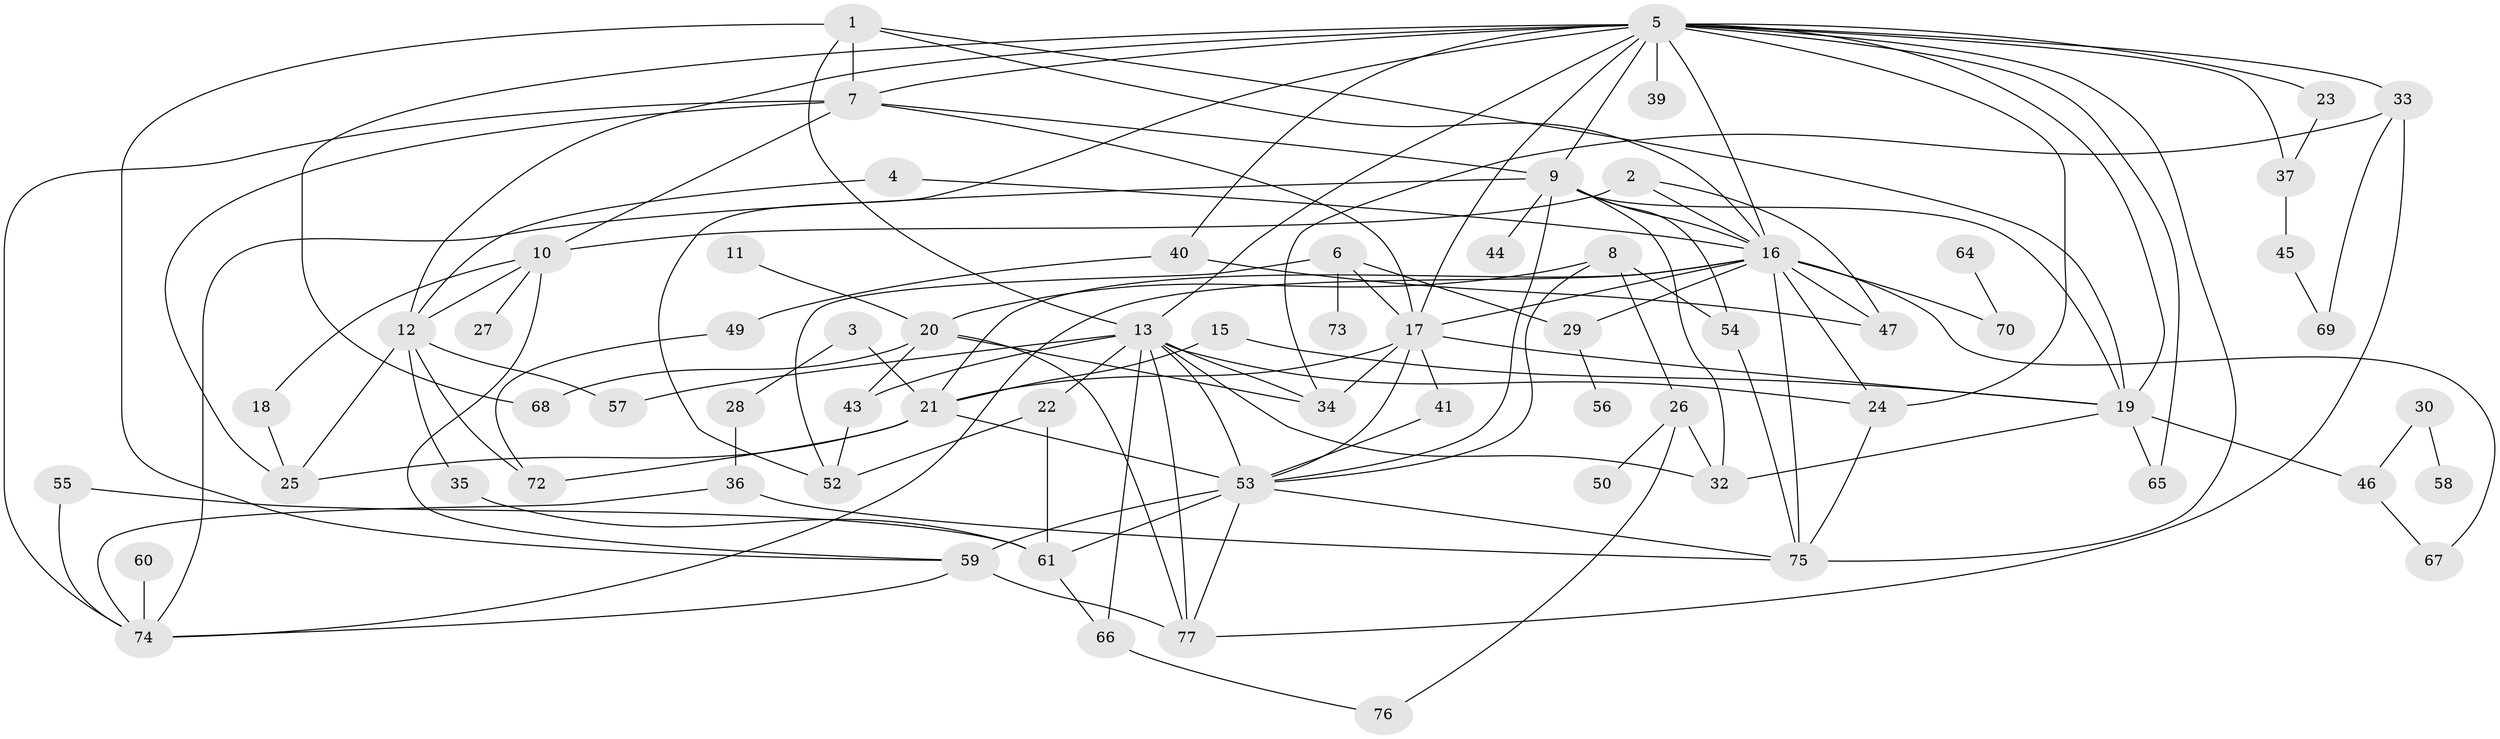 // original degree distribution, {2: 0.25, 3: 0.2109375, 6: 0.0625, 4: 0.140625, 8: 0.0078125, 1: 0.125, 5: 0.1015625, 0: 0.0703125, 7: 0.015625, 9: 0.0078125, 11: 0.0078125}
// Generated by graph-tools (version 1.1) at 2025/48/03/04/25 22:48:20]
// undirected, 68 vertices, 132 edges
graph export_dot {
  node [color=gray90,style=filled];
  1;
  2;
  3;
  4;
  5;
  6;
  7;
  8;
  9;
  10;
  11;
  12;
  13;
  15;
  16;
  17;
  18;
  19;
  20;
  21;
  22;
  23;
  24;
  25;
  26;
  27;
  28;
  29;
  30;
  32;
  33;
  34;
  35;
  36;
  37;
  39;
  40;
  41;
  43;
  44;
  45;
  46;
  47;
  49;
  50;
  52;
  53;
  54;
  55;
  56;
  57;
  58;
  59;
  60;
  61;
  64;
  65;
  66;
  67;
  68;
  69;
  70;
  72;
  73;
  74;
  75;
  76;
  77;
  1 -- 7 [weight=2.0];
  1 -- 13 [weight=1.0];
  1 -- 16 [weight=1.0];
  1 -- 19 [weight=1.0];
  1 -- 59 [weight=1.0];
  2 -- 10 [weight=1.0];
  2 -- 16 [weight=1.0];
  2 -- 47 [weight=1.0];
  3 -- 21 [weight=1.0];
  3 -- 28 [weight=1.0];
  4 -- 12 [weight=1.0];
  4 -- 16 [weight=1.0];
  5 -- 7 [weight=1.0];
  5 -- 9 [weight=1.0];
  5 -- 12 [weight=1.0];
  5 -- 13 [weight=2.0];
  5 -- 16 [weight=1.0];
  5 -- 17 [weight=2.0];
  5 -- 19 [weight=1.0];
  5 -- 23 [weight=1.0];
  5 -- 24 [weight=1.0];
  5 -- 33 [weight=3.0];
  5 -- 37 [weight=1.0];
  5 -- 39 [weight=3.0];
  5 -- 40 [weight=1.0];
  5 -- 52 [weight=1.0];
  5 -- 65 [weight=1.0];
  5 -- 68 [weight=1.0];
  5 -- 75 [weight=1.0];
  6 -- 17 [weight=1.0];
  6 -- 29 [weight=1.0];
  6 -- 52 [weight=1.0];
  6 -- 73 [weight=1.0];
  7 -- 9 [weight=1.0];
  7 -- 10 [weight=2.0];
  7 -- 17 [weight=1.0];
  7 -- 25 [weight=1.0];
  7 -- 74 [weight=1.0];
  8 -- 20 [weight=1.0];
  8 -- 26 [weight=1.0];
  8 -- 53 [weight=1.0];
  8 -- 54 [weight=1.0];
  9 -- 16 [weight=1.0];
  9 -- 19 [weight=1.0];
  9 -- 32 [weight=1.0];
  9 -- 44 [weight=1.0];
  9 -- 53 [weight=1.0];
  9 -- 54 [weight=1.0];
  9 -- 74 [weight=1.0];
  10 -- 12 [weight=1.0];
  10 -- 18 [weight=1.0];
  10 -- 27 [weight=1.0];
  10 -- 59 [weight=1.0];
  11 -- 20 [weight=1.0];
  12 -- 25 [weight=1.0];
  12 -- 35 [weight=1.0];
  12 -- 57 [weight=1.0];
  12 -- 72 [weight=1.0];
  13 -- 22 [weight=1.0];
  13 -- 24 [weight=1.0];
  13 -- 32 [weight=1.0];
  13 -- 34 [weight=1.0];
  13 -- 43 [weight=1.0];
  13 -- 53 [weight=2.0];
  13 -- 57 [weight=1.0];
  13 -- 66 [weight=1.0];
  13 -- 77 [weight=1.0];
  15 -- 19 [weight=1.0];
  15 -- 21 [weight=1.0];
  16 -- 17 [weight=1.0];
  16 -- 21 [weight=1.0];
  16 -- 24 [weight=2.0];
  16 -- 29 [weight=1.0];
  16 -- 47 [weight=1.0];
  16 -- 67 [weight=1.0];
  16 -- 70 [weight=1.0];
  16 -- 74 [weight=1.0];
  16 -- 75 [weight=1.0];
  17 -- 19 [weight=1.0];
  17 -- 21 [weight=1.0];
  17 -- 34 [weight=1.0];
  17 -- 41 [weight=1.0];
  17 -- 53 [weight=1.0];
  18 -- 25 [weight=1.0];
  19 -- 32 [weight=1.0];
  19 -- 46 [weight=1.0];
  19 -- 65 [weight=1.0];
  20 -- 34 [weight=1.0];
  20 -- 43 [weight=1.0];
  20 -- 68 [weight=1.0];
  20 -- 77 [weight=1.0];
  21 -- 25 [weight=1.0];
  21 -- 53 [weight=1.0];
  21 -- 72 [weight=1.0];
  22 -- 52 [weight=1.0];
  22 -- 61 [weight=1.0];
  23 -- 37 [weight=1.0];
  24 -- 75 [weight=1.0];
  26 -- 32 [weight=1.0];
  26 -- 50 [weight=1.0];
  26 -- 76 [weight=1.0];
  28 -- 36 [weight=1.0];
  29 -- 56 [weight=1.0];
  30 -- 46 [weight=1.0];
  30 -- 58 [weight=1.0];
  33 -- 34 [weight=1.0];
  33 -- 69 [weight=1.0];
  33 -- 77 [weight=1.0];
  35 -- 61 [weight=1.0];
  36 -- 74 [weight=1.0];
  36 -- 75 [weight=1.0];
  37 -- 45 [weight=1.0];
  40 -- 47 [weight=1.0];
  40 -- 49 [weight=1.0];
  41 -- 53 [weight=1.0];
  43 -- 52 [weight=1.0];
  45 -- 69 [weight=1.0];
  46 -- 67 [weight=1.0];
  49 -- 72 [weight=1.0];
  53 -- 59 [weight=1.0];
  53 -- 61 [weight=1.0];
  53 -- 75 [weight=1.0];
  53 -- 77 [weight=1.0];
  54 -- 75 [weight=1.0];
  55 -- 61 [weight=1.0];
  55 -- 74 [weight=1.0];
  59 -- 74 [weight=1.0];
  59 -- 77 [weight=1.0];
  60 -- 74 [weight=1.0];
  61 -- 66 [weight=1.0];
  64 -- 70 [weight=1.0];
  66 -- 76 [weight=1.0];
}
